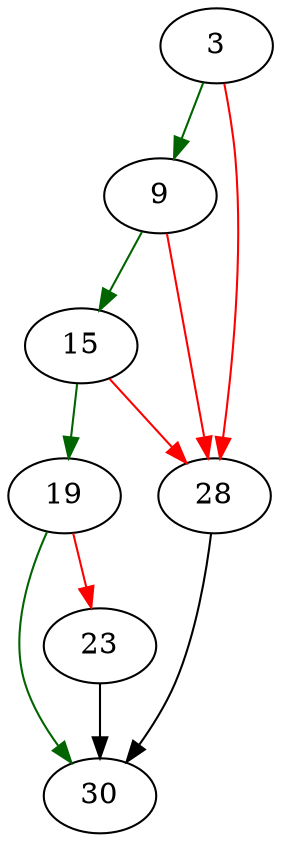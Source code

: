 strict digraph "rpl_fseeko" {
	// Node definitions.
	3 [entry=true];
	9;
	28;
	15;
	19;
	30;
	23;

	// Edge definitions.
	3 -> 9 [
		color=darkgreen
		cond=true
	];
	3 -> 28 [
		color=red
		cond=false
	];
	9 -> 28 [
		color=red
		cond=false
	];
	9 -> 15 [
		color=darkgreen
		cond=true
	];
	28 -> 30;
	15 -> 28 [
		color=red
		cond=false
	];
	15 -> 19 [
		color=darkgreen
		cond=true
	];
	19 -> 30 [
		color=darkgreen
		cond=true
	];
	19 -> 23 [
		color=red
		cond=false
	];
	23 -> 30;
}